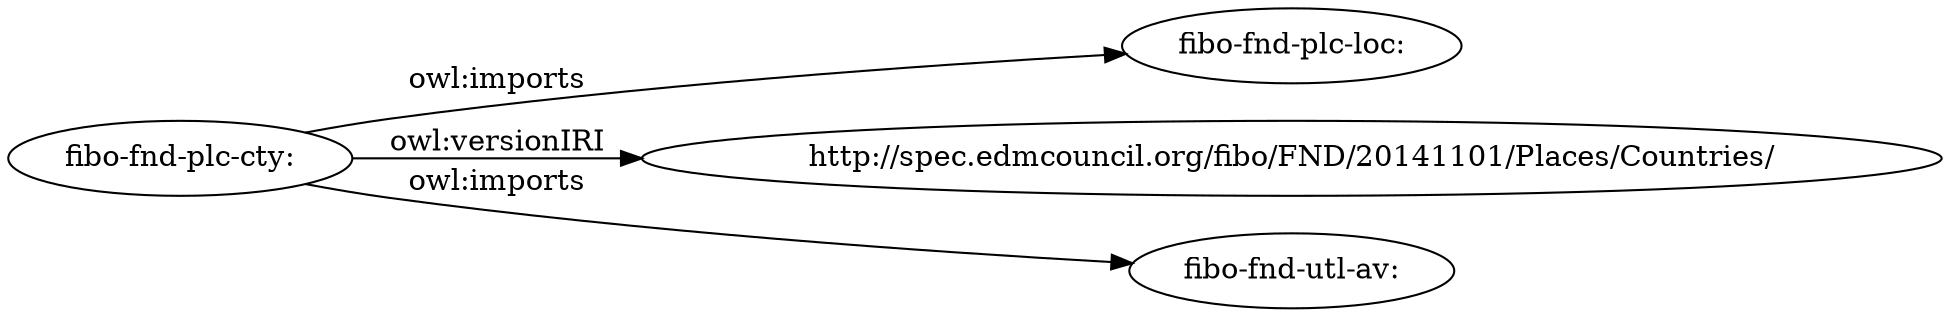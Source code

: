 digraph ar2dtool_diagram { 
rankdir=LR;
size="1501"
	"fibo-fnd-plc-cty:" -> "fibo-fnd-plc-loc:" [ label = "owl:imports" ];
	"fibo-fnd-plc-cty:" -> "http://spec.edmcouncil.org/fibo/FND/20141101/Places/Countries/" [ label = "owl:versionIRI" ];
	"fibo-fnd-plc-cty:" -> "fibo-fnd-utl-av:" [ label = "owl:imports" ];

}
